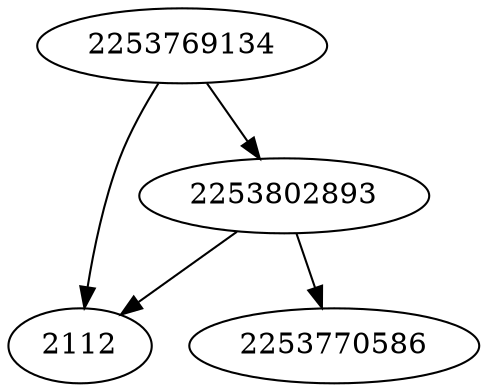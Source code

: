 strict digraph  {
2112;
2253770586;
2253802893;
2253769134;
2253802893 -> 2253770586;
2253802893 -> 2112;
2253769134 -> 2253802893;
2253769134 -> 2112;
}

